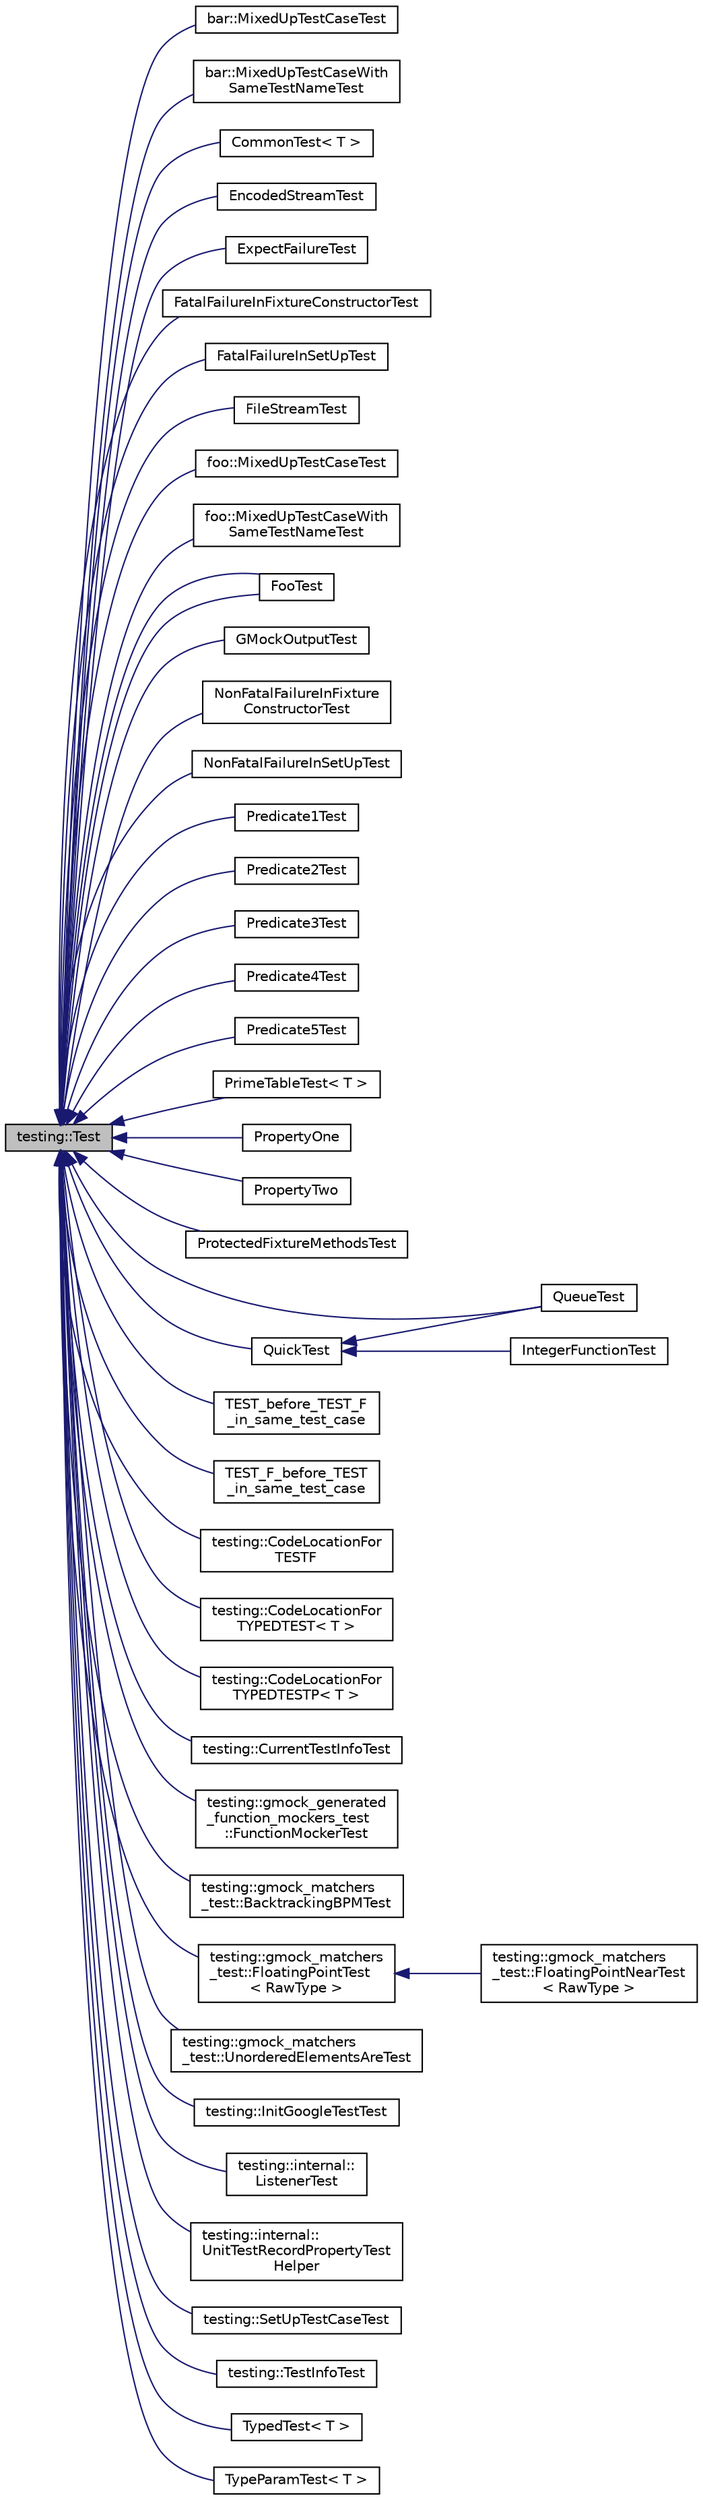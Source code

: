 digraph "testing::Test"
{
  edge [fontname="Helvetica",fontsize="10",labelfontname="Helvetica",labelfontsize="10"];
  node [fontname="Helvetica",fontsize="10",shape=record];
  rankdir="LR";
  Node0 [label="testing::Test",height=0.2,width=0.4,color="black", fillcolor="grey75", style="filled", fontcolor="black"];
  Node0 -> Node1 [dir="back",color="midnightblue",fontsize="10",style="solid",fontname="Helvetica"];
  Node1 [label="bar::MixedUpTestCaseTest",height=0.2,width=0.4,color="black", fillcolor="white", style="filled",URL="$classbar_1_1MixedUpTestCaseTest.html"];
  Node0 -> Node2 [dir="back",color="midnightblue",fontsize="10",style="solid",fontname="Helvetica"];
  Node2 [label="bar::MixedUpTestCaseWith\lSameTestNameTest",height=0.2,width=0.4,color="black", fillcolor="white", style="filled",URL="$classbar_1_1MixedUpTestCaseWithSameTestNameTest.html"];
  Node0 -> Node3 [dir="back",color="midnightblue",fontsize="10",style="solid",fontname="Helvetica"];
  Node3 [label="CommonTest\< T \>",height=0.2,width=0.4,color="black", fillcolor="white", style="filled",URL="$classCommonTest.html"];
  Node0 -> Node4 [dir="back",color="midnightblue",fontsize="10",style="solid",fontname="Helvetica"];
  Node4 [label="EncodedStreamTest",height=0.2,width=0.4,color="black", fillcolor="white", style="filled",URL="$classEncodedStreamTest.html"];
  Node0 -> Node5 [dir="back",color="midnightblue",fontsize="10",style="solid",fontname="Helvetica"];
  Node5 [label="ExpectFailureTest",height=0.2,width=0.4,color="black", fillcolor="white", style="filled",URL="$classExpectFailureTest.html"];
  Node0 -> Node6 [dir="back",color="midnightblue",fontsize="10",style="solid",fontname="Helvetica"];
  Node6 [label="FatalFailureInFixtureConstructorTest",height=0.2,width=0.4,color="black", fillcolor="white", style="filled",URL="$classFatalFailureInFixtureConstructorTest.html"];
  Node0 -> Node7 [dir="back",color="midnightblue",fontsize="10",style="solid",fontname="Helvetica"];
  Node7 [label="FatalFailureInSetUpTest",height=0.2,width=0.4,color="black", fillcolor="white", style="filled",URL="$classFatalFailureInSetUpTest.html"];
  Node0 -> Node8 [dir="back",color="midnightblue",fontsize="10",style="solid",fontname="Helvetica"];
  Node8 [label="FileStreamTest",height=0.2,width=0.4,color="black", fillcolor="white", style="filled",URL="$classFileStreamTest.html"];
  Node0 -> Node9 [dir="back",color="midnightblue",fontsize="10",style="solid",fontname="Helvetica"];
  Node9 [label="foo::MixedUpTestCaseTest",height=0.2,width=0.4,color="black", fillcolor="white", style="filled",URL="$classfoo_1_1MixedUpTestCaseTest.html"];
  Node0 -> Node10 [dir="back",color="midnightblue",fontsize="10",style="solid",fontname="Helvetica"];
  Node10 [label="foo::MixedUpTestCaseWith\lSameTestNameTest",height=0.2,width=0.4,color="black", fillcolor="white", style="filled",URL="$classfoo_1_1MixedUpTestCaseWithSameTestNameTest.html"];
  Node0 -> Node11 [dir="back",color="midnightblue",fontsize="10",style="solid",fontname="Helvetica"];
  Node11 [label="FooTest",height=0.2,width=0.4,color="black", fillcolor="white", style="filled",URL="$classFooTest.html"];
  Node0 -> Node11 [dir="back",color="midnightblue",fontsize="10",style="solid",fontname="Helvetica"];
  Node0 -> Node12 [dir="back",color="midnightblue",fontsize="10",style="solid",fontname="Helvetica"];
  Node12 [label="GMockOutputTest",height=0.2,width=0.4,color="black", fillcolor="white", style="filled",URL="$classGMockOutputTest.html"];
  Node0 -> Node13 [dir="back",color="midnightblue",fontsize="10",style="solid",fontname="Helvetica"];
  Node13 [label="NonFatalFailureInFixture\lConstructorTest",height=0.2,width=0.4,color="black", fillcolor="white", style="filled",URL="$classNonFatalFailureInFixtureConstructorTest.html"];
  Node0 -> Node14 [dir="back",color="midnightblue",fontsize="10",style="solid",fontname="Helvetica"];
  Node14 [label="NonFatalFailureInSetUpTest",height=0.2,width=0.4,color="black", fillcolor="white", style="filled",URL="$classNonFatalFailureInSetUpTest.html"];
  Node0 -> Node15 [dir="back",color="midnightblue",fontsize="10",style="solid",fontname="Helvetica"];
  Node15 [label="Predicate1Test",height=0.2,width=0.4,color="black", fillcolor="white", style="filled",URL="$classPredicate1Test.html"];
  Node0 -> Node16 [dir="back",color="midnightblue",fontsize="10",style="solid",fontname="Helvetica"];
  Node16 [label="Predicate2Test",height=0.2,width=0.4,color="black", fillcolor="white", style="filled",URL="$classPredicate2Test.html"];
  Node0 -> Node17 [dir="back",color="midnightblue",fontsize="10",style="solid",fontname="Helvetica"];
  Node17 [label="Predicate3Test",height=0.2,width=0.4,color="black", fillcolor="white", style="filled",URL="$classPredicate3Test.html"];
  Node0 -> Node18 [dir="back",color="midnightblue",fontsize="10",style="solid",fontname="Helvetica"];
  Node18 [label="Predicate4Test",height=0.2,width=0.4,color="black", fillcolor="white", style="filled",URL="$classPredicate4Test.html"];
  Node0 -> Node19 [dir="back",color="midnightblue",fontsize="10",style="solid",fontname="Helvetica"];
  Node19 [label="Predicate5Test",height=0.2,width=0.4,color="black", fillcolor="white", style="filled",URL="$classPredicate5Test.html"];
  Node0 -> Node20 [dir="back",color="midnightblue",fontsize="10",style="solid",fontname="Helvetica"];
  Node20 [label="PrimeTableTest\< T \>",height=0.2,width=0.4,color="black", fillcolor="white", style="filled",URL="$classPrimeTableTest.html"];
  Node0 -> Node21 [dir="back",color="midnightblue",fontsize="10",style="solid",fontname="Helvetica"];
  Node21 [label="PropertyOne",height=0.2,width=0.4,color="black", fillcolor="white", style="filled",URL="$classPropertyOne.html"];
  Node0 -> Node22 [dir="back",color="midnightblue",fontsize="10",style="solid",fontname="Helvetica"];
  Node22 [label="PropertyTwo",height=0.2,width=0.4,color="black", fillcolor="white", style="filled",URL="$classPropertyTwo.html"];
  Node0 -> Node23 [dir="back",color="midnightblue",fontsize="10",style="solid",fontname="Helvetica"];
  Node23 [label="ProtectedFixtureMethodsTest",height=0.2,width=0.4,color="black", fillcolor="white", style="filled",URL="$classProtectedFixtureMethodsTest.html"];
  Node0 -> Node24 [dir="back",color="midnightblue",fontsize="10",style="solid",fontname="Helvetica"];
  Node24 [label="QueueTest",height=0.2,width=0.4,color="black", fillcolor="white", style="filled",URL="$classQueueTest.html"];
  Node0 -> Node25 [dir="back",color="midnightblue",fontsize="10",style="solid",fontname="Helvetica"];
  Node25 [label="QuickTest",height=0.2,width=0.4,color="black", fillcolor="white", style="filled",URL="$classQuickTest.html"];
  Node25 -> Node26 [dir="back",color="midnightblue",fontsize="10",style="solid",fontname="Helvetica"];
  Node26 [label="IntegerFunctionTest",height=0.2,width=0.4,color="black", fillcolor="white", style="filled",URL="$classIntegerFunctionTest.html"];
  Node25 -> Node24 [dir="back",color="midnightblue",fontsize="10",style="solid",fontname="Helvetica"];
  Node0 -> Node27 [dir="back",color="midnightblue",fontsize="10",style="solid",fontname="Helvetica"];
  Node27 [label="TEST_before_TEST_F\l_in_same_test_case",height=0.2,width=0.4,color="black", fillcolor="white", style="filled",URL="$classTEST__before__TEST__F__in__same__test__case.html"];
  Node0 -> Node28 [dir="back",color="midnightblue",fontsize="10",style="solid",fontname="Helvetica"];
  Node28 [label="TEST_F_before_TEST\l_in_same_test_case",height=0.2,width=0.4,color="black", fillcolor="white", style="filled",URL="$classTEST__F__before__TEST__in__same__test__case.html"];
  Node0 -> Node29 [dir="back",color="midnightblue",fontsize="10",style="solid",fontname="Helvetica"];
  Node29 [label="testing::CodeLocationFor\lTESTF",height=0.2,width=0.4,color="black", fillcolor="white", style="filled",URL="$classtesting_1_1CodeLocationForTESTF.html"];
  Node0 -> Node30 [dir="back",color="midnightblue",fontsize="10",style="solid",fontname="Helvetica"];
  Node30 [label="testing::CodeLocationFor\lTYPEDTEST\< T \>",height=0.2,width=0.4,color="black", fillcolor="white", style="filled",URL="$classtesting_1_1CodeLocationForTYPEDTEST.html"];
  Node0 -> Node31 [dir="back",color="midnightblue",fontsize="10",style="solid",fontname="Helvetica"];
  Node31 [label="testing::CodeLocationFor\lTYPEDTESTP\< T \>",height=0.2,width=0.4,color="black", fillcolor="white", style="filled",URL="$classtesting_1_1CodeLocationForTYPEDTESTP.html"];
  Node0 -> Node32 [dir="back",color="midnightblue",fontsize="10",style="solid",fontname="Helvetica"];
  Node32 [label="testing::CurrentTestInfoTest",height=0.2,width=0.4,color="black", fillcolor="white", style="filled",URL="$classtesting_1_1CurrentTestInfoTest.html"];
  Node0 -> Node33 [dir="back",color="midnightblue",fontsize="10",style="solid",fontname="Helvetica"];
  Node33 [label="testing::gmock_generated\l_function_mockers_test\l::FunctionMockerTest",height=0.2,width=0.4,color="black", fillcolor="white", style="filled",URL="$classtesting_1_1gmock__generated__function__mockers__test_1_1FunctionMockerTest.html"];
  Node0 -> Node34 [dir="back",color="midnightblue",fontsize="10",style="solid",fontname="Helvetica"];
  Node34 [label="testing::gmock_matchers\l_test::BacktrackingBPMTest",height=0.2,width=0.4,color="black", fillcolor="white", style="filled",URL="$classtesting_1_1gmock__matchers__test_1_1BacktrackingBPMTest.html"];
  Node0 -> Node35 [dir="back",color="midnightblue",fontsize="10",style="solid",fontname="Helvetica"];
  Node35 [label="testing::gmock_matchers\l_test::FloatingPointTest\l\< RawType \>",height=0.2,width=0.4,color="black", fillcolor="white", style="filled",URL="$classtesting_1_1gmock__matchers__test_1_1FloatingPointTest.html"];
  Node35 -> Node36 [dir="back",color="midnightblue",fontsize="10",style="solid",fontname="Helvetica"];
  Node36 [label="testing::gmock_matchers\l_test::FloatingPointNearTest\l\< RawType \>",height=0.2,width=0.4,color="black", fillcolor="white", style="filled",URL="$classtesting_1_1gmock__matchers__test_1_1FloatingPointNearTest.html"];
  Node0 -> Node37 [dir="back",color="midnightblue",fontsize="10",style="solid",fontname="Helvetica"];
  Node37 [label="testing::gmock_matchers\l_test::UnorderedElementsAreTest",height=0.2,width=0.4,color="black", fillcolor="white", style="filled",URL="$classtesting_1_1gmock__matchers__test_1_1UnorderedElementsAreTest.html"];
  Node0 -> Node38 [dir="back",color="midnightblue",fontsize="10",style="solid",fontname="Helvetica"];
  Node38 [label="testing::InitGoogleTestTest",height=0.2,width=0.4,color="black", fillcolor="white", style="filled",URL="$classtesting_1_1InitGoogleTestTest.html"];
  Node0 -> Node39 [dir="back",color="midnightblue",fontsize="10",style="solid",fontname="Helvetica"];
  Node39 [label="testing::internal::\lListenerTest",height=0.2,width=0.4,color="black", fillcolor="white", style="filled",URL="$classtesting_1_1internal_1_1ListenerTest.html"];
  Node0 -> Node40 [dir="back",color="midnightblue",fontsize="10",style="solid",fontname="Helvetica"];
  Node40 [label="testing::internal::\lUnitTestRecordPropertyTest\lHelper",height=0.2,width=0.4,color="black", fillcolor="white", style="filled",URL="$classtesting_1_1internal_1_1UnitTestRecordPropertyTestHelper.html"];
  Node0 -> Node41 [dir="back",color="midnightblue",fontsize="10",style="solid",fontname="Helvetica"];
  Node41 [label="testing::SetUpTestCaseTest",height=0.2,width=0.4,color="black", fillcolor="white", style="filled",URL="$classtesting_1_1SetUpTestCaseTest.html"];
  Node0 -> Node42 [dir="back",color="midnightblue",fontsize="10",style="solid",fontname="Helvetica"];
  Node42 [label="testing::TestInfoTest",height=0.2,width=0.4,color="black", fillcolor="white", style="filled",URL="$classtesting_1_1TestInfoTest.html"];
  Node0 -> Node43 [dir="back",color="midnightblue",fontsize="10",style="solid",fontname="Helvetica"];
  Node43 [label="TypedTest\< T \>",height=0.2,width=0.4,color="black", fillcolor="white", style="filled",URL="$classTypedTest.html"];
  Node0 -> Node44 [dir="back",color="midnightblue",fontsize="10",style="solid",fontname="Helvetica"];
  Node44 [label="TypeParamTest\< T \>",height=0.2,width=0.4,color="black", fillcolor="white", style="filled",URL="$classTypeParamTest.html"];
}
